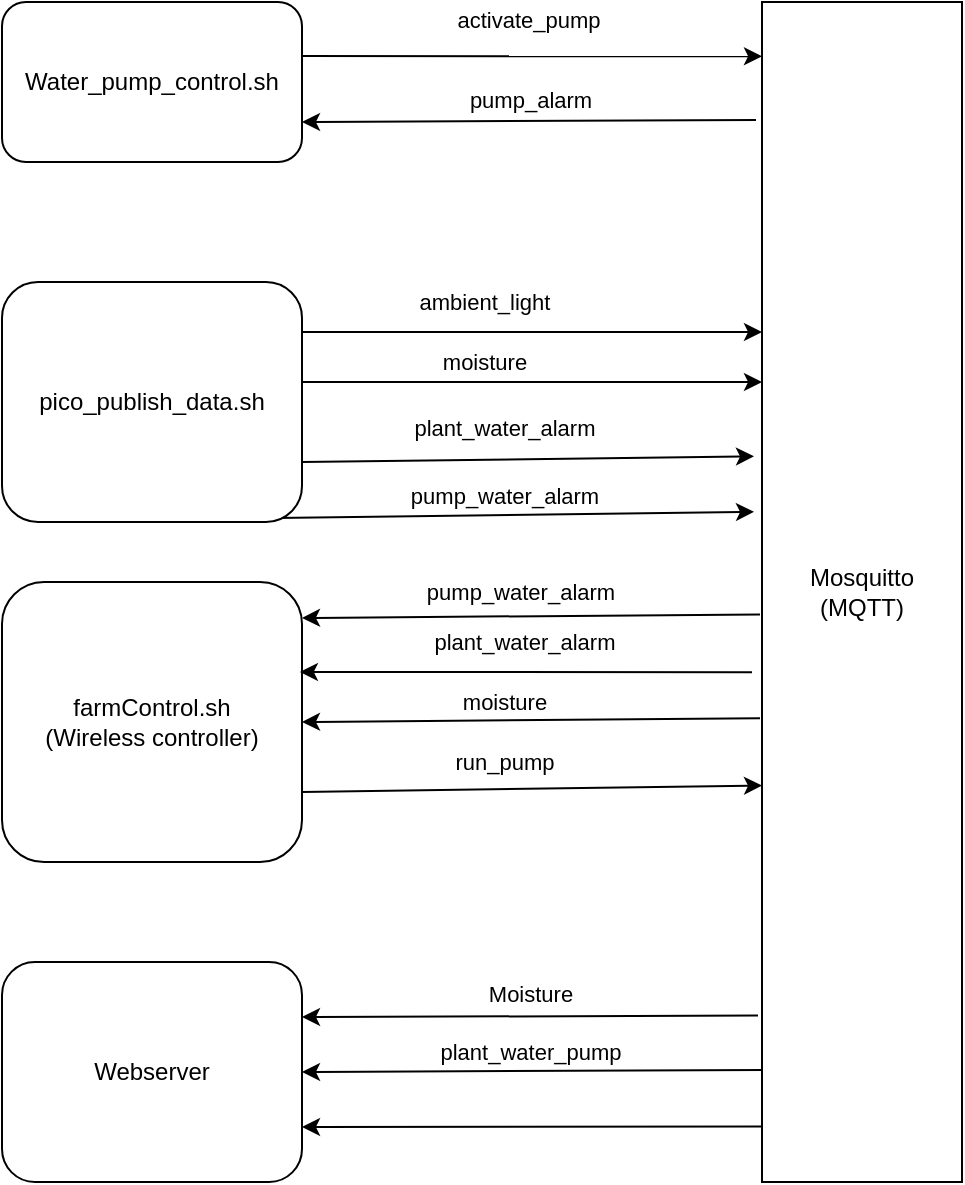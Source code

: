 <mxfile version="21.2.3" type="device">
  <diagram name="Side-1" id="jYuk8-oOp3R7sOs5Zvfv">
    <mxGraphModel dx="1434" dy="756" grid="1" gridSize="10" guides="1" tooltips="1" connect="1" arrows="1" fold="1" page="1" pageScale="1" pageWidth="827" pageHeight="1169" math="0" shadow="0">
      <root>
        <mxCell id="0" />
        <mxCell id="1" parent="0" />
        <mxCell id="RHQnJ_j3a1nPTwTpxCD9-8" style="rounded=0;orthogonalLoop=1;jettySize=auto;html=1;entryX=0;entryY=0.046;entryDx=0;entryDy=0;entryPerimeter=0;exitX=1;exitY=0.338;exitDx=0;exitDy=0;exitPerimeter=0;" edge="1" parent="1" source="RHQnJ_j3a1nPTwTpxCD9-4" target="RHQnJ_j3a1nPTwTpxCD9-7">
          <mxGeometry relative="1" as="geometry" />
        </mxCell>
        <mxCell id="RHQnJ_j3a1nPTwTpxCD9-9" value="activate_pump" style="edgeLabel;html=1;align=center;verticalAlign=middle;resizable=0;points=[];" vertex="1" connectable="0" parent="RHQnJ_j3a1nPTwTpxCD9-8">
          <mxGeometry x="-0.147" y="-3" relative="1" as="geometry">
            <mxPoint x="15" y="-21" as="offset" />
          </mxGeometry>
        </mxCell>
        <mxCell id="RHQnJ_j3a1nPTwTpxCD9-4" value="Water_pump_control.sh&lt;br&gt;" style="rounded=1;whiteSpace=wrap;html=1;" vertex="1" parent="1">
          <mxGeometry x="150" y="200" width="150" height="80" as="geometry" />
        </mxCell>
        <mxCell id="RHQnJ_j3a1nPTwTpxCD9-18" style="edgeStyle=orthogonalEdgeStyle;rounded=0;orthogonalLoop=1;jettySize=auto;html=1;exitX=1;exitY=0.25;exitDx=0;exitDy=0;" edge="1" parent="1" source="RHQnJ_j3a1nPTwTpxCD9-5" target="RHQnJ_j3a1nPTwTpxCD9-7">
          <mxGeometry relative="1" as="geometry">
            <Array as="points">
              <mxPoint x="470" y="365" />
              <mxPoint x="470" y="365" />
            </Array>
          </mxGeometry>
        </mxCell>
        <mxCell id="RHQnJ_j3a1nPTwTpxCD9-20" style="edgeStyle=orthogonalEdgeStyle;rounded=0;orthogonalLoop=1;jettySize=auto;html=1;exitX=1;exitY=0.75;exitDx=0;exitDy=0;" edge="1" parent="1" source="RHQnJ_j3a1nPTwTpxCD9-5" target="RHQnJ_j3a1nPTwTpxCD9-7">
          <mxGeometry relative="1" as="geometry">
            <Array as="points">
              <mxPoint x="300" y="390" />
            </Array>
          </mxGeometry>
        </mxCell>
        <mxCell id="RHQnJ_j3a1nPTwTpxCD9-26" style="rounded=0;orthogonalLoop=1;jettySize=auto;html=1;exitX=0.913;exitY=0.983;exitDx=0;exitDy=0;entryX=-0.04;entryY=0.432;entryDx=0;entryDy=0;entryPerimeter=0;exitPerimeter=0;" edge="1" parent="1" source="RHQnJ_j3a1nPTwTpxCD9-5" target="RHQnJ_j3a1nPTwTpxCD9-7">
          <mxGeometry relative="1" as="geometry" />
        </mxCell>
        <mxCell id="RHQnJ_j3a1nPTwTpxCD9-27" style="rounded=0;orthogonalLoop=1;jettySize=auto;html=1;exitX=1;exitY=0.75;exitDx=0;exitDy=0;entryX=-0.04;entryY=0.385;entryDx=0;entryDy=0;entryPerimeter=0;" edge="1" parent="1" source="RHQnJ_j3a1nPTwTpxCD9-5" target="RHQnJ_j3a1nPTwTpxCD9-7">
          <mxGeometry relative="1" as="geometry" />
        </mxCell>
        <mxCell id="RHQnJ_j3a1nPTwTpxCD9-5" value="pico_publish_data.sh" style="rounded=1;whiteSpace=wrap;html=1;" vertex="1" parent="1">
          <mxGeometry x="150" y="340" width="150" height="120" as="geometry" />
        </mxCell>
        <mxCell id="RHQnJ_j3a1nPTwTpxCD9-39" style="rounded=0;orthogonalLoop=1;jettySize=auto;html=1;exitX=1;exitY=0.75;exitDx=0;exitDy=0;entryX=0;entryY=0.664;entryDx=0;entryDy=0;entryPerimeter=0;" edge="1" parent="1" source="RHQnJ_j3a1nPTwTpxCD9-6" target="RHQnJ_j3a1nPTwTpxCD9-7">
          <mxGeometry relative="1" as="geometry" />
        </mxCell>
        <mxCell id="RHQnJ_j3a1nPTwTpxCD9-6" value="farmControl.sh&lt;br&gt;(Wireless controller)" style="rounded=1;whiteSpace=wrap;html=1;" vertex="1" parent="1">
          <mxGeometry x="150" y="490" width="150" height="140" as="geometry" />
        </mxCell>
        <mxCell id="RHQnJ_j3a1nPTwTpxCD9-10" style="rounded=0;orthogonalLoop=1;jettySize=auto;html=1;entryX=1;entryY=0.75;entryDx=0;entryDy=0;exitX=-0.03;exitY=0.1;exitDx=0;exitDy=0;exitPerimeter=0;" edge="1" parent="1" source="RHQnJ_j3a1nPTwTpxCD9-7" target="RHQnJ_j3a1nPTwTpxCD9-4">
          <mxGeometry relative="1" as="geometry">
            <mxPoint x="520" y="240" as="sourcePoint" />
          </mxGeometry>
        </mxCell>
        <mxCell id="RHQnJ_j3a1nPTwTpxCD9-41" value="pump_alarm" style="edgeLabel;html=1;align=center;verticalAlign=middle;resizable=0;points=[];" vertex="1" connectable="0" parent="RHQnJ_j3a1nPTwTpxCD9-10">
          <mxGeometry x="-0.191" relative="1" as="geometry">
            <mxPoint x="-21" y="-11" as="offset" />
          </mxGeometry>
        </mxCell>
        <mxCell id="RHQnJ_j3a1nPTwTpxCD9-32" style="rounded=0;orthogonalLoop=1;jettySize=auto;html=1;exitX=-0.01;exitY=0.519;exitDx=0;exitDy=0;exitPerimeter=0;" edge="1" parent="1" source="RHQnJ_j3a1nPTwTpxCD9-7">
          <mxGeometry relative="1" as="geometry">
            <mxPoint x="300" y="508" as="targetPoint" />
          </mxGeometry>
        </mxCell>
        <mxCell id="RHQnJ_j3a1nPTwTpxCD9-33" style="rounded=0;orthogonalLoop=1;jettySize=auto;html=1;exitX=-0.05;exitY=0.568;exitDx=0;exitDy=0;entryX=0.993;entryY=0.321;entryDx=0;entryDy=0;exitPerimeter=0;entryPerimeter=0;" edge="1" parent="1" source="RHQnJ_j3a1nPTwTpxCD9-7" target="RHQnJ_j3a1nPTwTpxCD9-6">
          <mxGeometry relative="1" as="geometry" />
        </mxCell>
        <mxCell id="RHQnJ_j3a1nPTwTpxCD9-36" style="rounded=0;orthogonalLoop=1;jettySize=auto;html=1;entryX=1;entryY=0.5;entryDx=0;entryDy=0;exitX=-0.01;exitY=0.607;exitDx=0;exitDy=0;exitPerimeter=0;" edge="1" parent="1" source="RHQnJ_j3a1nPTwTpxCD9-7" target="RHQnJ_j3a1nPTwTpxCD9-6">
          <mxGeometry relative="1" as="geometry">
            <mxPoint x="510" y="550" as="sourcePoint" />
          </mxGeometry>
        </mxCell>
        <mxCell id="RHQnJ_j3a1nPTwTpxCD9-45" style="rounded=0;orthogonalLoop=1;jettySize=auto;html=1;exitX=-0.02;exitY=0.859;exitDx=0;exitDy=0;entryX=1;entryY=0.25;entryDx=0;entryDy=0;exitPerimeter=0;" edge="1" parent="1" source="RHQnJ_j3a1nPTwTpxCD9-7" target="RHQnJ_j3a1nPTwTpxCD9-42">
          <mxGeometry relative="1" as="geometry" />
        </mxCell>
        <mxCell id="RHQnJ_j3a1nPTwTpxCD9-49" value="Moisture" style="edgeLabel;html=1;align=center;verticalAlign=middle;resizable=0;points=[];" vertex="1" connectable="0" parent="RHQnJ_j3a1nPTwTpxCD9-45">
          <mxGeometry x="0.202" y="-3" relative="1" as="geometry">
            <mxPoint x="23" y="-8" as="offset" />
          </mxGeometry>
        </mxCell>
        <mxCell id="RHQnJ_j3a1nPTwTpxCD9-46" style="rounded=0;orthogonalLoop=1;jettySize=auto;html=1;exitX=0.01;exitY=0.905;exitDx=0;exitDy=0;entryX=1;entryY=0.5;entryDx=0;entryDy=0;exitPerimeter=0;" edge="1" parent="1" source="RHQnJ_j3a1nPTwTpxCD9-7" target="RHQnJ_j3a1nPTwTpxCD9-42">
          <mxGeometry relative="1" as="geometry" />
        </mxCell>
        <mxCell id="RHQnJ_j3a1nPTwTpxCD9-50" value="plant_water_pump" style="edgeLabel;html=1;align=center;verticalAlign=middle;resizable=0;points=[];" vertex="1" connectable="0" parent="RHQnJ_j3a1nPTwTpxCD9-46">
          <mxGeometry x="-0.143" relative="1" as="geometry">
            <mxPoint x="-18" y="-10" as="offset" />
          </mxGeometry>
        </mxCell>
        <mxCell id="RHQnJ_j3a1nPTwTpxCD9-47" style="rounded=0;orthogonalLoop=1;jettySize=auto;html=1;exitX=0;exitY=0.953;exitDx=0;exitDy=0;entryX=1;entryY=0.75;entryDx=0;entryDy=0;exitPerimeter=0;" edge="1" parent="1" source="RHQnJ_j3a1nPTwTpxCD9-7" target="RHQnJ_j3a1nPTwTpxCD9-42">
          <mxGeometry relative="1" as="geometry" />
        </mxCell>
        <mxCell id="RHQnJ_j3a1nPTwTpxCD9-7" value="Mosquitto&lt;br&gt;(MQTT)" style="whiteSpace=wrap;html=1;" vertex="1" parent="1">
          <mxGeometry x="530" y="200" width="100" height="590" as="geometry" />
        </mxCell>
        <mxCell id="RHQnJ_j3a1nPTwTpxCD9-14" value="ambient_light" style="edgeLabel;html=1;align=center;verticalAlign=middle;resizable=0;points=[];" vertex="1" connectable="0" parent="1">
          <mxGeometry x="470" y="380" as="geometry">
            <mxPoint x="-79" y="-30" as="offset" />
          </mxGeometry>
        </mxCell>
        <mxCell id="RHQnJ_j3a1nPTwTpxCD9-23" value="moisture" style="edgeLabel;html=1;align=center;verticalAlign=middle;resizable=0;points=[];" vertex="1" connectable="0" parent="1">
          <mxGeometry x="470" y="410" as="geometry">
            <mxPoint x="-79" y="-30" as="offset" />
          </mxGeometry>
        </mxCell>
        <mxCell id="RHQnJ_j3a1nPTwTpxCD9-25" value="plant_water_alarm" style="edgeLabel;html=1;align=center;verticalAlign=middle;resizable=0;points=[];" vertex="1" connectable="0" parent="1">
          <mxGeometry x="480" y="443" as="geometry">
            <mxPoint x="-79" y="-30" as="offset" />
          </mxGeometry>
        </mxCell>
        <mxCell id="RHQnJ_j3a1nPTwTpxCD9-28" value="pump_water_alarm" style="edgeLabel;html=1;align=center;verticalAlign=middle;resizable=0;points=[];" vertex="1" connectable="0" parent="1">
          <mxGeometry x="480" y="477" as="geometry">
            <mxPoint x="-79" y="-30" as="offset" />
          </mxGeometry>
        </mxCell>
        <mxCell id="RHQnJ_j3a1nPTwTpxCD9-31" value="pump_water_alarm" style="edgeLabel;html=1;align=center;verticalAlign=middle;resizable=0;points=[];" vertex="1" connectable="0" parent="1">
          <mxGeometry x="488" y="525" as="geometry">
            <mxPoint x="-79" y="-30" as="offset" />
          </mxGeometry>
        </mxCell>
        <mxCell id="RHQnJ_j3a1nPTwTpxCD9-34" value="plant_water_alarm" style="edgeLabel;html=1;align=center;verticalAlign=middle;resizable=0;points=[];" vertex="1" connectable="0" parent="1">
          <mxGeometry x="490" y="550" as="geometry">
            <mxPoint x="-79" y="-30" as="offset" />
          </mxGeometry>
        </mxCell>
        <mxCell id="RHQnJ_j3a1nPTwTpxCD9-35" value="moisture" style="edgeLabel;html=1;align=center;verticalAlign=middle;resizable=0;points=[];" vertex="1" connectable="0" parent="1">
          <mxGeometry x="480" y="580" as="geometry">
            <mxPoint x="-79" y="-30" as="offset" />
          </mxGeometry>
        </mxCell>
        <mxCell id="RHQnJ_j3a1nPTwTpxCD9-40" value="run_pump" style="edgeLabel;html=1;align=center;verticalAlign=middle;resizable=0;points=[];" vertex="1" connectable="0" parent="1">
          <mxGeometry x="480" y="610" as="geometry">
            <mxPoint x="-79" y="-30" as="offset" />
          </mxGeometry>
        </mxCell>
        <mxCell id="RHQnJ_j3a1nPTwTpxCD9-42" value="Webserver" style="rounded=1;whiteSpace=wrap;html=1;" vertex="1" parent="1">
          <mxGeometry x="150" y="680" width="150" height="110" as="geometry" />
        </mxCell>
      </root>
    </mxGraphModel>
  </diagram>
</mxfile>
